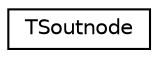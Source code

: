 digraph "Graphical Class Hierarchy"
{
 // LATEX_PDF_SIZE
  edge [fontname="Helvetica",fontsize="10",labelfontname="Helvetica",labelfontsize="10"];
  node [fontname="Helvetica",fontsize="10",shape=record];
  rankdir="LR";
  Node0 [label="TSoutnode",height=0.2,width=0.4,color="black", fillcolor="white", style="filled",URL="$classTSoutnode.html",tooltip=" "];
}
